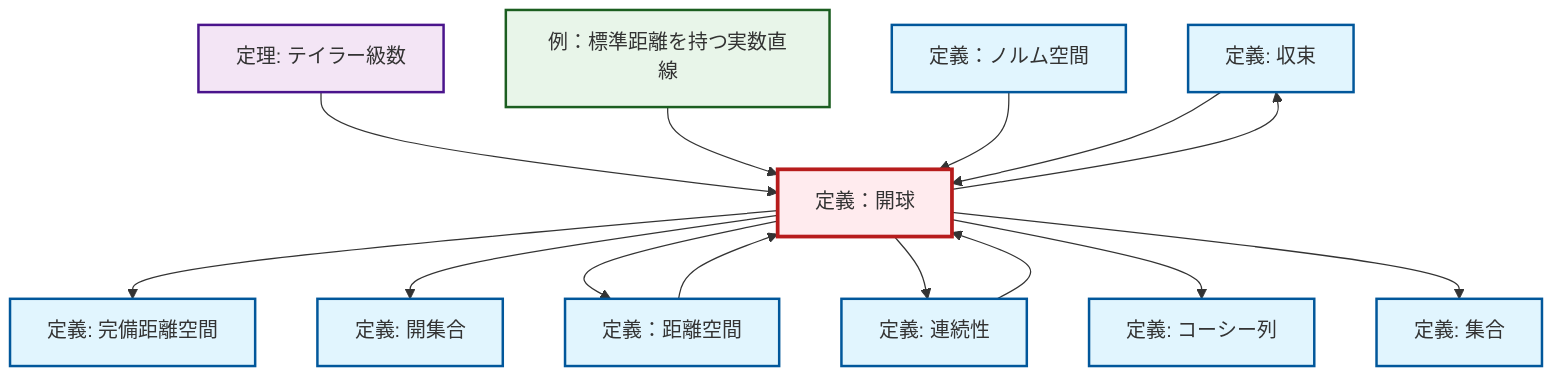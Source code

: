 graph TD
    classDef definition fill:#e1f5fe,stroke:#01579b,stroke-width:2px
    classDef theorem fill:#f3e5f5,stroke:#4a148c,stroke-width:2px
    classDef axiom fill:#fff3e0,stroke:#e65100,stroke-width:2px
    classDef example fill:#e8f5e9,stroke:#1b5e20,stroke-width:2px
    classDef current fill:#ffebee,stroke:#b71c1c,stroke-width:3px
    def-open-set["定義: 開集合"]:::definition
    def-convergence["定義: 収束"]:::definition
    def-metric-space["定義：距離空間"]:::definition
    ex-real-line-metric["例：標準距離を持つ実数直線"]:::example
    def-complete-metric-space["定義: 完備距離空間"]:::definition
    def-normed-vector-space["定義：ノルム空間"]:::definition
    thm-taylor-series["定理: テイラー級数"]:::theorem
    def-set["定義: 集合"]:::definition
    def-open-ball["定義：開球"]:::definition
    def-cauchy-sequence["定義: コーシー列"]:::definition
    def-continuity["定義: 連続性"]:::definition
    def-open-ball --> def-convergence
    thm-taylor-series --> def-open-ball
    ex-real-line-metric --> def-open-ball
    def-open-ball --> def-complete-metric-space
    def-open-ball --> def-open-set
    def-open-ball --> def-metric-space
    def-open-ball --> def-continuity
    def-normed-vector-space --> def-open-ball
    def-open-ball --> def-cauchy-sequence
    def-metric-space --> def-open-ball
    def-continuity --> def-open-ball
    def-convergence --> def-open-ball
    def-open-ball --> def-set
    class def-open-ball current